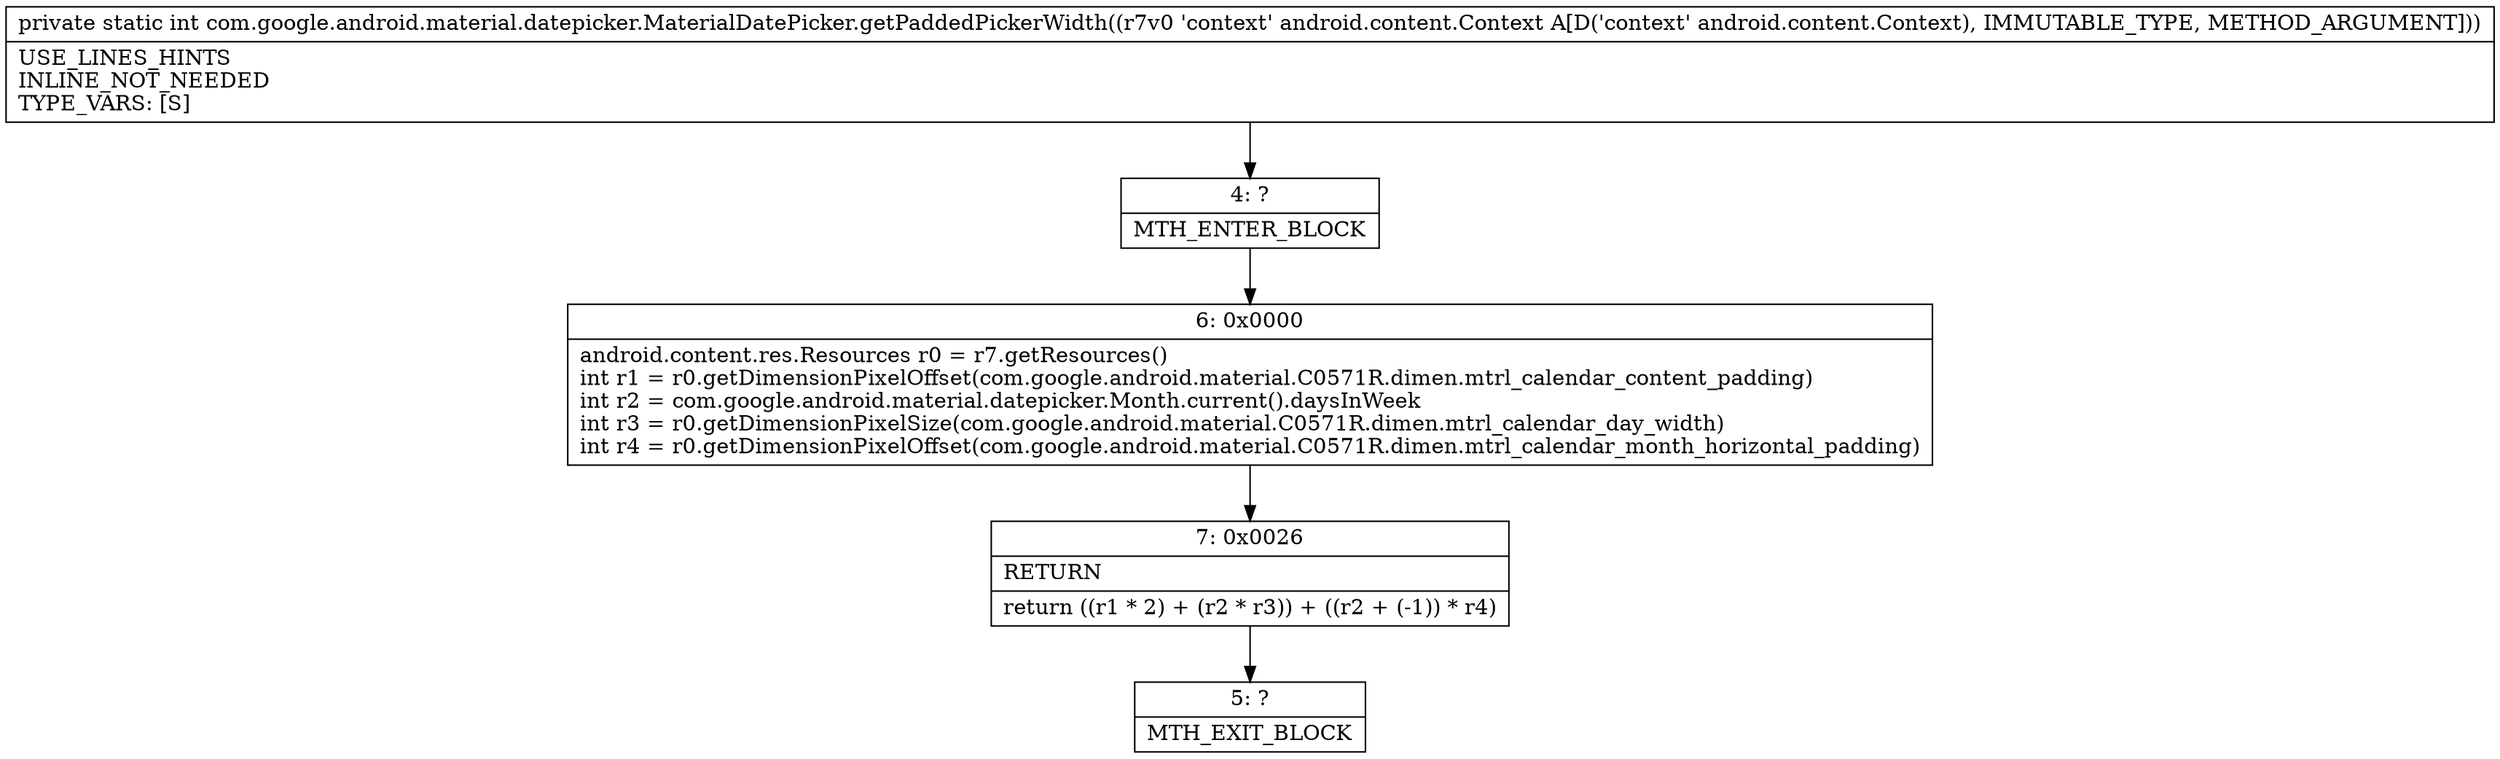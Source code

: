 digraph "CFG forcom.google.android.material.datepicker.MaterialDatePicker.getPaddedPickerWidth(Landroid\/content\/Context;)I" {
Node_4 [shape=record,label="{4\:\ ?|MTH_ENTER_BLOCK\l}"];
Node_6 [shape=record,label="{6\:\ 0x0000|android.content.res.Resources r0 = r7.getResources()\lint r1 = r0.getDimensionPixelOffset(com.google.android.material.C0571R.dimen.mtrl_calendar_content_padding)\lint r2 = com.google.android.material.datepicker.Month.current().daysInWeek\lint r3 = r0.getDimensionPixelSize(com.google.android.material.C0571R.dimen.mtrl_calendar_day_width)\lint r4 = r0.getDimensionPixelOffset(com.google.android.material.C0571R.dimen.mtrl_calendar_month_horizontal_padding)\l}"];
Node_7 [shape=record,label="{7\:\ 0x0026|RETURN\l|return ((r1 * 2) + (r2 * r3)) + ((r2 + (\-1)) * r4)\l}"];
Node_5 [shape=record,label="{5\:\ ?|MTH_EXIT_BLOCK\l}"];
MethodNode[shape=record,label="{private static int com.google.android.material.datepicker.MaterialDatePicker.getPaddedPickerWidth((r7v0 'context' android.content.Context A[D('context' android.content.Context), IMMUTABLE_TYPE, METHOD_ARGUMENT]))  | USE_LINES_HINTS\lINLINE_NOT_NEEDED\lTYPE_VARS: [S]\l}"];
MethodNode -> Node_4;Node_4 -> Node_6;
Node_6 -> Node_7;
Node_7 -> Node_5;
}

